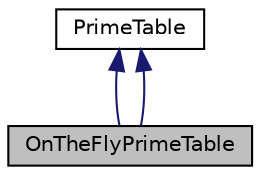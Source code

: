 digraph "OnTheFlyPrimeTable"
{
 // LATEX_PDF_SIZE
  edge [fontname="Helvetica",fontsize="10",labelfontname="Helvetica",labelfontsize="10"];
  node [fontname="Helvetica",fontsize="10",shape=record];
  Node1 [label="OnTheFlyPrimeTable",height=0.2,width=0.4,color="black", fillcolor="grey75", style="filled", fontcolor="black",tooltip=" "];
  Node2 -> Node1 [dir="back",color="midnightblue",fontsize="10",style="solid",fontname="Helvetica"];
  Node2 [label="PrimeTable",height=0.2,width=0.4,color="black", fillcolor="white", style="filled",URL="$classPrimeTable.html",tooltip=" "];
  Node2 -> Node1 [dir="back",color="midnightblue",fontsize="10",style="solid",fontname="Helvetica"];
}
